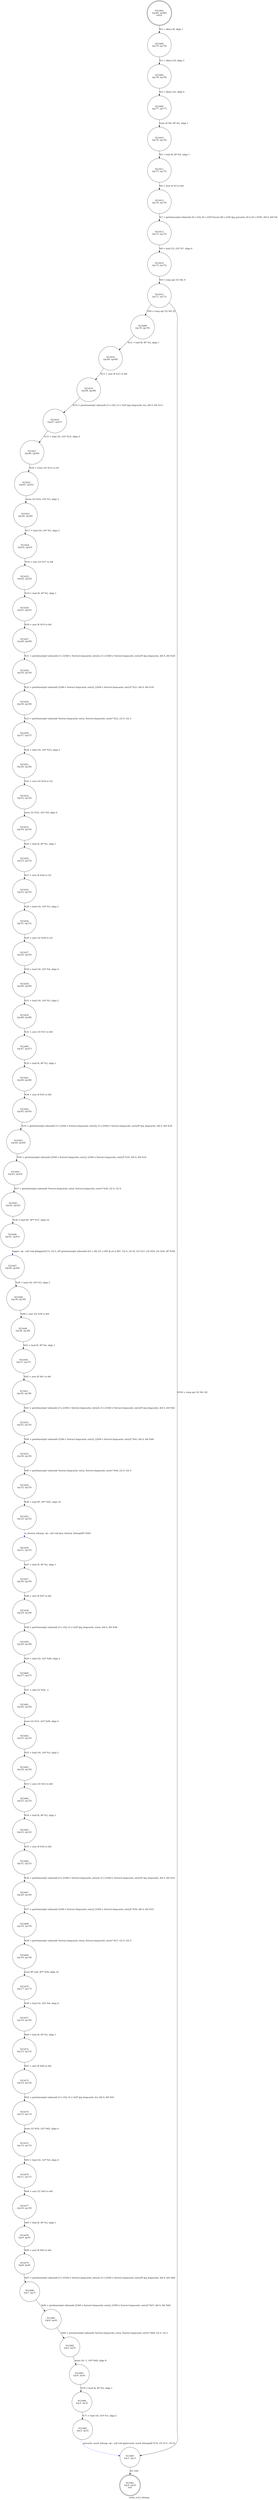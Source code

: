 digraph cache_evict_bitmap {
label="cache_evict_bitmap"
15401 [label="N15401\n(rp:0, ep:0)\nexit", shape="doublecircle"]
15402 [label="N15402\n(rp:80, ep:80)\nentry", shape="doublecircle"]
15402 -> 15404 [label="%2 = alloca i8, align 1"]
15404 [label="N15404\n(rp:79, ep:79)", shape="circle"]
15404 -> 15405 [label="%3 = alloca i16, align 2"]
15405 [label="N15405\n(rp:78, ep:78)", shape="circle"]
15405 -> 15406 [label="%4 = alloca i32, align 4"]
15406 [label="N15406\n(rp:77, ep:77)", shape="circle"]
15406 -> 15410 [label="store i8 %0, i8* %2, align 1"]
15410 [label="N15410\n(rp:76, ep:76)", shape="circle"]
15410 -> 15411 [label="%5 = load i8, i8* %2, align 1"]
15411 [label="N15411\n(rp:75, ep:75)", shape="circle"]
15411 -> 15412 [label="%6 = zext i8 %5 to i64"]
15412 [label="N15412\n(rp:74, ep:74)", shape="circle"]
15412 -> 15413 [label="%7 = getelementptr inbounds [0 x i32], [0 x i32]* bitcast ([8 x i32]* @g_pstcache_fd to [0 x i32]*), i64 0, i64 %6"]
15413 [label="N15413\n(rp:73, ep:73)", shape="circle"]
15413 -> 15414 [label="%8 = load i32, i32* %7, align 4"]
15414 [label="N15414\n(rp:72, ep:72)", shape="circle"]
15414 -> 15415 [label="%9 = icmp sgt i32 %8, 0"]
15415 [label="N15415\n(rp:71, ep:71)", shape="circle"]
15415 -> 15488 [label="[%9 = icmp sgt i32 %8, 0]"]
15415 -> 15487 [label="[!(%9 = icmp sgt i32 %8, 0)]"]
15418 [label="N15418\n(rp:69, ep:69)", shape="circle"]
15418 -> 15419 [label="%13 = zext i8 %12 to i64"]
15419 [label="N15419\n(rp:68, ep:68)", shape="circle"]
15419 -> 15420 [label="%14 = getelementptr inbounds [3 x i32], [3 x i32]* @g_bmpcache_lru, i64 0, i64 %13"]
15420 [label="N15420\n(rp:67, ep:67)", shape="circle"]
15420 -> 15421 [label="%15 = load i32, i32* %14, align 4"]
15421 [label="N15421\n(rp:66, ep:66)", shape="circle"]
15421 -> 15422 [label="%16 = trunc i32 %15 to i16"]
15422 [label="N15422\n(rp:65, ep:65)", shape="circle"]
15422 -> 15423 [label="store i16 %16, i16* %3, align 2"]
15423 [label="N15423\n(rp:64, ep:64)", shape="circle"]
15423 -> 15424 [label="%17 = load i16, i16* %3, align 2"]
15424 [label="N15424\n(rp:63, ep:63)", shape="circle"]
15424 -> 15425 [label="%18 = zext i16 %17 to i64"]
15425 [label="N15425\n(rp:62, ep:62)", shape="circle"]
15425 -> 15426 [label="%19 = load i8, i8* %2, align 1"]
15426 [label="N15426\n(rp:61, ep:61)", shape="circle"]
15426 -> 15427 [label="%20 = zext i8 %19 to i64"]
15427 [label="N15427\n(rp:60, ep:60)", shape="circle"]
15427 -> 15428 [label="%21 = getelementptr inbounds [3 x [2560 x %struct.bmpcache_entry]], [3 x [2560 x %struct.bmpcache_entry]]* @g_bmpcache, i64 0, i64 %20"]
15428 [label="N15428\n(rp:59, ep:59)", shape="circle"]
15428 -> 15429 [label="%22 = getelementptr inbounds [2560 x %struct.bmpcache_entry], [2560 x %struct.bmpcache_entry]* %21, i64 0, i64 %18"]
15429 [label="N15429\n(rp:58, ep:58)", shape="circle"]
15429 -> 15430 [label="%23 = getelementptr inbounds %struct.bmpcache_entry, %struct.bmpcache_entry* %22, i32 0, i32 2"]
15430 [label="N15430\n(rp:57, ep:57)", shape="circle"]
15430 -> 15431 [label="%24 = load i16, i16* %23, align 2"]
15431 [label="N15431\n(rp:56, ep:56)", shape="circle"]
15431 -> 15432 [label="%25 = sext i16 %24 to i32"]
15432 [label="N15432\n(rp:55, ep:55)", shape="circle"]
15432 -> 15433 [label="store i32 %25, i32* %4, align 4"]
15433 [label="N15433\n(rp:54, ep:54)", shape="circle"]
15433 -> 15434 [label="%26 = load i8, i8* %2, align 1"]
15434 [label="N15434\n(rp:53, ep:53)", shape="circle"]
15434 -> 15435 [label="%27 = zext i8 %26 to i32"]
15435 [label="N15435\n(rp:52, ep:52)", shape="circle"]
15435 -> 15436 [label="%28 = load i16, i16* %3, align 2"]
15436 [label="N15436\n(rp:51, ep:51)", shape="circle"]
15436 -> 15437 [label="%29 = zext i16 %28 to i32"]
15437 [label="N15437\n(rp:50, ep:50)", shape="circle"]
15437 -> 15438 [label="%30 = load i32, i32* %4, align 4"]
15438 [label="N15438\n(rp:49, ep:49)", shape="circle"]
15438 -> 15439 [label="%31 = load i16, i16* %3, align 2"]
15439 [label="N15439\n(rp:48, ep:48)", shape="circle"]
15439 -> 15440 [label="%32 = zext i16 %31 to i64"]
15440 [label="N15440\n(rp:47, ep:47)", shape="circle"]
15440 -> 15441 [label="%33 = load i8, i8* %2, align 1"]
15441 [label="N15441\n(rp:46, ep:46)", shape="circle"]
15441 -> 15442 [label="%34 = zext i8 %33 to i64"]
15442 [label="N15442\n(rp:45, ep:45)", shape="circle"]
15442 -> 15443 [label="%35 = getelementptr inbounds [3 x [2560 x %struct.bmpcache_entry]], [3 x [2560 x %struct.bmpcache_entry]]* @g_bmpcache, i64 0, i64 %34"]
15443 [label="N15443\n(rp:44, ep:44)", shape="circle"]
15443 -> 15444 [label="%36 = getelementptr inbounds [2560 x %struct.bmpcache_entry], [2560 x %struct.bmpcache_entry]* %35, i64 0, i64 %32"]
15444 [label="N15444\n(rp:43, ep:43)", shape="circle"]
15444 -> 15445 [label="%37 = getelementptr inbounds %struct.bmpcache_entry, %struct.bmpcache_entry* %36, i32 0, i32 0"]
15445 [label="N15445\n(rp:42, ep:42)", shape="circle"]
15445 -> 15446 [label="%38 = load i8*, i8** %37, align 16"]
15446 [label="N15446\n(rp:41, ep:41)", shape="circle"]
15446 -> 15447 [label="logger --@-- call void @logger(i32 6, i32 0, i8* getelementptr inbounds ([51 x i8], [51 x i8]* @.str.2.487, i32 0, i32 0), i32 %27, i32 %29, i32 %30, i8* %38)", style="dashed", color="blue"]
15447 [label="N15447\n(rp:40, ep:40)", shape="circle"]
15447 -> 15448 [label="%39 = load i16, i16* %3, align 2"]
15448 [label="N15448\n(rp:39, ep:39)", shape="circle"]
15448 -> 15449 [label="%40 = zext i16 %39 to i64"]
15449 [label="N15449\n(rp:38, ep:38)", shape="circle"]
15449 -> 15450 [label="%41 = load i8, i8* %2, align 1"]
15450 [label="N15450\n(rp:37, ep:37)", shape="circle"]
15450 -> 15451 [label="%42 = zext i8 %41 to i64"]
15451 [label="N15451\n(rp:36, ep:36)", shape="circle"]
15451 -> 15452 [label="%43 = getelementptr inbounds [3 x [2560 x %struct.bmpcache_entry]], [3 x [2560 x %struct.bmpcache_entry]]* @g_bmpcache, i64 0, i64 %42"]
15452 [label="N15452\n(rp:35, ep:35)", shape="circle"]
15452 -> 15453 [label="%44 = getelementptr inbounds [2560 x %struct.bmpcache_entry], [2560 x %struct.bmpcache_entry]* %43, i64 0, i64 %40"]
15453 [label="N15453\n(rp:34, ep:34)", shape="circle"]
15453 -> 15454 [label="%45 = getelementptr inbounds %struct.bmpcache_entry, %struct.bmpcache_entry* %44, i32 0, i32 0"]
15454 [label="N15454\n(rp:33, ep:33)", shape="circle"]
15454 -> 15455 [label="%46 = load i8*, i8** %45, align 16"]
15455 [label="N15455\n(rp:32, ep:32)", shape="circle"]
15455 -> 15456 [label="ui_destroy_bitmap --@-- call void @ui_destroy_bitmap(i8* %46)", style="dashed", color="blue"]
15456 [label="N15456\n(rp:31, ep:31)", shape="circle"]
15456 -> 15457 [label="%47 = load i8, i8* %2, align 1"]
15457 [label="N15457\n(rp:30, ep:30)", shape="circle"]
15457 -> 15458 [label="%48 = zext i8 %47 to i64"]
15458 [label="N15458\n(rp:29, ep:29)", shape="circle"]
15458 -> 15459 [label="%49 = getelementptr inbounds [3 x i32], [3 x i32]* @g_bmpcache_count, i64 0, i64 %48"]
15459 [label="N15459\n(rp:28, ep:28)", shape="circle"]
15459 -> 15460 [label="%50 = load i32, i32* %49, align 4"]
15460 [label="N15460\n(rp:27, ep:27)", shape="circle"]
15460 -> 15461 [label="%51 = add i32 %50, -1"]
15461 [label="N15461\n(rp:26, ep:26)", shape="circle"]
15461 -> 15462 [label="store i32 %51, i32* %49, align 4"]
15462 [label="N15462\n(rp:25, ep:25)", shape="circle"]
15462 -> 15463 [label="%52 = load i16, i16* %3, align 2"]
15463 [label="N15463\n(rp:24, ep:24)", shape="circle"]
15463 -> 15464 [label="%53 = zext i16 %52 to i64"]
15464 [label="N15464\n(rp:23, ep:23)", shape="circle"]
15464 -> 15465 [label="%54 = load i8, i8* %2, align 1"]
15465 [label="N15465\n(rp:22, ep:22)", shape="circle"]
15465 -> 15466 [label="%55 = zext i8 %54 to i64"]
15466 [label="N15466\n(rp:21, ep:21)", shape="circle"]
15466 -> 15467 [label="%56 = getelementptr inbounds [3 x [2560 x %struct.bmpcache_entry]], [3 x [2560 x %struct.bmpcache_entry]]* @g_bmpcache, i64 0, i64 %55"]
15467 [label="N15467\n(rp:20, ep:20)", shape="circle"]
15467 -> 15468 [label="%57 = getelementptr inbounds [2560 x %struct.bmpcache_entry], [2560 x %struct.bmpcache_entry]* %56, i64 0, i64 %53"]
15468 [label="N15468\n(rp:19, ep:19)", shape="circle"]
15468 -> 15469 [label="%58 = getelementptr inbounds %struct.bmpcache_entry, %struct.bmpcache_entry* %57, i32 0, i32 0"]
15469 [label="N15469\n(rp:18, ep:18)", shape="circle"]
15469 -> 15470 [label="store i8* null, i8** %58, align 16"]
15470 [label="N15470\n(rp:17, ep:17)", shape="circle"]
15470 -> 15471 [label="%59 = load i32, i32* %4, align 4"]
15471 [label="N15471\n(rp:16, ep:16)", shape="circle"]
15471 -> 15472 [label="%60 = load i8, i8* %2, align 1"]
15472 [label="N15472\n(rp:15, ep:15)", shape="circle"]
15472 -> 15473 [label="%61 = zext i8 %60 to i64"]
15473 [label="N15473\n(rp:14, ep:14)", shape="circle"]
15473 -> 15474 [label="%62 = getelementptr inbounds [3 x i32], [3 x i32]* @g_bmpcache_lru, i64 0, i64 %61"]
15474 [label="N15474\n(rp:13, ep:13)", shape="circle"]
15474 -> 15475 [label="store i32 %59, i32* %62, align 4"]
15475 [label="N15475\n(rp:12, ep:12)", shape="circle"]
15475 -> 15476 [label="%63 = load i32, i32* %4, align 4"]
15476 [label="N15476\n(rp:11, ep:11)", shape="circle"]
15476 -> 15477 [label="%64 = sext i32 %63 to i64"]
15477 [label="N15477\n(rp:10, ep:10)", shape="circle"]
15477 -> 15478 [label="%65 = load i8, i8* %2, align 1"]
15478 [label="N15478\n(rp:9, ep:9)", shape="circle"]
15478 -> 15479 [label="%66 = zext i8 %65 to i64"]
15479 [label="N15479\n(rp:8, ep:8)", shape="circle"]
15479 -> 15480 [label="%67 = getelementptr inbounds [3 x [2560 x %struct.bmpcache_entry]], [3 x [2560 x %struct.bmpcache_entry]]* @g_bmpcache, i64 0, i64 %66"]
15480 [label="N15480\n(rp:7, ep:7)", shape="circle"]
15480 -> 15481 [label="%68 = getelementptr inbounds [2560 x %struct.bmpcache_entry], [2560 x %struct.bmpcache_entry]* %67, i64 0, i64 %64"]
15481 [label="N15481\n(rp:6, ep:6)", shape="circle"]
15481 -> 15482 [label="%69 = getelementptr inbounds %struct.bmpcache_entry, %struct.bmpcache_entry* %68, i32 0, i32 1"]
15482 [label="N15482\n(rp:5, ep:5)", shape="circle"]
15482 -> 15483 [label="store i16 -1, i16* %69, align 8"]
15483 [label="N15483\n(rp:4, ep:4)", shape="circle"]
15483 -> 15484 [label="%70 = load i8, i8* %2, align 1"]
15484 [label="N15484\n(rp:3, ep:3)", shape="circle"]
15484 -> 15485 [label="%71 = load i16, i16* %3, align 2"]
15485 [label="N15485\n(rp:2, ep:2)", shape="circle"]
15485 -> 15487 [label="pstcache_touch_bitmap --@-- call void @pstcache_touch_bitmap(i8 %70, i16 %71, i32 0)", style="dashed", color="blue"]
15487 [label="N15487\n(rp:1, ep:1)", shape="circle"]
15487 -> 15401 [label="ret void"]
15488 [label="N15488\n(rp:70, ep:70)", shape="circle"]
15488 -> 15418 [label="%12 = load i8, i8* %2, align 1"]
}
